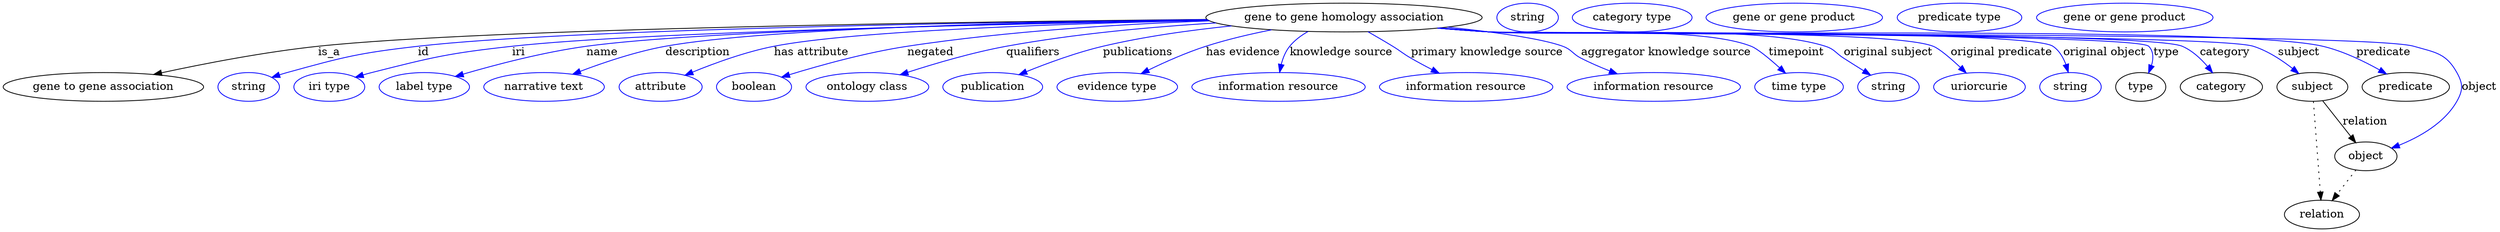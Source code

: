 digraph {
	graph [bb="0,0,3121.4,283"];
	node [label="\N"];
	"gene to gene homology association"	[height=0.5,
		label="gene to gene homology association",
		pos="1677.4,265",
		width=4.8024];
	"gene to gene association"	[height=0.5,
		pos="125.44,178",
		width=3.4844];
	"gene to gene homology association" -> "gene to gene association"	[label=is_a,
		lp="408.44,221.5",
		pos="e,188.35,193.58 1505.8,262.65 1207.3,259.74 604.53,251.25 394.44,229 327.4,221.9 252.02,207.31 198.15,195.71"];
	id	[color=blue,
		height=0.5,
		label=string,
		pos="307.44,178",
		width=1.0652];
	"gene to gene homology association" -> id	[color=blue,
		label=id,
		lp="526.44,221.5",
		pos="e,336.42,190.01 1506.2,262.36 1231.7,259.14 705.15,250.34 519.44,229 445.57,220.51 427.11,215.79 355.44,196 352.33,195.14 349.13,\
194.18 345.93,193.17",
		style=solid];
	iri	[color=blue,
		height=0.5,
		label="iri type",
		pos="408.44,178",
		width=1.2277];
	"gene to gene homology association" -> iri	[color=blue,
		label=iri,
		lp="645.44,221.5",
		pos="e,441.05,190.17 1507.9,261.42 1257.6,257.08 800.85,246.96 637.44,229 558.33,220.3 538.59,215.53 461.44,196 458.01,195.13 454.48,\
194.16 450.94,193.14",
		style=solid];
	name	[color=blue,
		height=0.5,
		label="label type",
		pos="527.44,178",
		width=1.5707];
	"gene to gene homology association" -> name	[color=blue,
		label=name,
		lp="749.44,221.5",
		pos="e,566.44,191.25 1507,261.82 1275.7,258.15 874.53,249.07 729.44,229 676.21,221.64 616.65,205.95 576.08,194.1",
		style=solid];
	description	[color=blue,
		height=0.5,
		label="narrative text",
		pos="677.44,178",
		width=2.0943];
	"gene to gene homology association" -> description	[color=blue,
		label=description,
		lp="867.94,221.5",
		pos="e,712.76,193.92 1506,262.61 1296.1,259.91 952.92,252.02 827.44,229 791.17,222.35 751.67,208.91 722.31,197.64",
		style=solid];
	"has attribute"	[color=blue,
		height=0.5,
		label=attribute,
		pos="822.44,178",
		width=1.4443];
	"gene to gene homology association" -> "has attribute"	[color=blue,
		label="has attribute",
		lp="1010.4,221.5",
		pos="e,852.79,192.68 1507.8,261.37 1330.2,257.6 1063.7,248.78 963.44,229 928.22,222.05 889.94,208.03 862.16,196.6",
		style=solid];
	negated	[color=blue,
		height=0.5,
		label=boolean,
		pos="939.44,178",
		width=1.2999];
	"gene to gene homology association" -> negated	[color=blue,
		label=negated,
		lp="1159.4,221.5",
		pos="e,973.83,190.35 1509,260.8 1400.5,256.87 1256.5,248.18 1130.4,229 1079.3,221.22 1022,205.22 983.65,193.4",
		style=solid];
	qualifiers	[color=blue,
		height=0.5,
		label="ontology class",
		pos="1080.4,178",
		width=2.1304];
	"gene to gene homology association" -> qualifiers	[color=blue,
		label=qualifiers,
		lp="1287.9,221.5",
		pos="e,1121.4,193.25 1517.3,258.2 1437.7,253.44 1340.5,244.77 1254.4,229 1212.2,221.27 1165.6,207.56 1131.2,196.45",
		style=solid];
	publications	[color=blue,
		height=0.5,
		label=publication,
		pos="1237.4,178",
		width=1.7332];
	"gene to gene homology association" -> publications	[color=blue,
		label=publications,
		lp="1419.4,221.5",
		pos="e,1270.2,193.34 1536.4,254.5 1485.3,249.26 1427.3,241.23 1375.4,229 1342.5,221.24 1306.7,208.09 1279.7,197.22",
		style=solid];
	"has evidence"	[color=blue,
		height=0.5,
		label="evidence type",
		pos="1393.4,178",
		width=2.0943];
	"gene to gene homology association" -> "has evidence"	[color=blue,
		label="has evidence",
		lp="1550.9,221.5",
		pos="e,1423.3,194.68 1586.7,249.6 1559.9,244.29 1530.7,237.45 1504.4,229 1479.8,221.08 1453.4,209.32 1432.5,199.19",
		style=solid];
	"knowledge source"	[color=blue,
		height=0.5,
		label="information resource",
		pos="1595.4,178",
		width=3.015];
	"gene to gene homology association" -> "knowledge source"	[color=blue,
		label="knowledge source",
		lp="1673.9,221.5",
		pos="e,1596.8,196.34 1632.3,247.43 1623.7,242.58 1615.6,236.51 1609.4,229 1604.2,222.52 1600.9,214.16 1598.8,206.15",
		style=solid];
	"primary knowledge source"	[color=blue,
		height=0.5,
		label="information resource",
		pos="1830.4,178",
		width=3.015];
	"gene to gene homology association" -> "primary knowledge source"	[color=blue,
		label="primary knowledge source",
		lp="1856.4,221.5",
		pos="e,1796.7,195.19 1707.4,247.25 1717.4,241.57 1728.4,235.12 1738.4,229 1748.8,222.63 1750.9,220.1 1761.4,214 1769.8,209.16 1778.9,\
204.28 1787.7,199.76",
		style=solid];
	"aggregator knowledge source"	[color=blue,
		height=0.5,
		label="information resource",
		pos="2065.4,178",
		width=3.015];
	"gene to gene homology association" -> "aggregator knowledge source"	[color=blue,
		label="aggregator knowledge source",
		lp="2080.9,221.5",
		pos="e,2019.7,194.43 1806.9,253.01 1864.3,247 1924.8,238.79 1951.4,229 1962.9,224.79 1963.6,219.55 1974.4,214 1985.7,208.22 1998.2,202.83 \
2010.2,198.09",
		style=solid];
	timepoint	[color=blue,
		height=0.5,
		label="time type",
		pos="2247.4,178",
		width=1.5346];
	"gene to gene homology association" -> timepoint	[color=blue,
		label=timepoint,
		lp="2244.4,221.5",
		pos="e,2230.5,195.18 1798.3,252.06 1818.7,250.23 1839.7,248.47 1859.4,247 1932.2,241.6 2119.5,255.72 2187.4,229 2195.4,225.88 2210,213.74 \
2222.8,202.2",
		style=solid];
	"original subject"	[color=blue,
		height=0.5,
		label=string,
		pos="2359.4,178",
		width=1.0652];
	"gene to gene homology association" -> "original subject"	[color=blue,
		label="original subject",
		lp="2359.4,221.5",
		pos="e,2337.3,192.7 1797.3,251.94 1818,250.1 1839.3,248.37 1859.4,247 1952.9,240.64 2191.3,257.59 2280.4,229 2292.1,225.27 2293.2,220.57 \
2303.4,214 2311.6,208.79 2320.5,203.21 2328.7,198.07",
		style=solid];
	"original predicate"	[color=blue,
		height=0.5,
		label=uriorcurie,
		pos="2473.4,178",
		width=1.5887];
	"gene to gene homology association" -> "original predicate"	[color=blue,
		label="original predicate",
		lp="2500.9,221.5",
		pos="e,2456.9,195.49 1796.3,251.85 1817.3,250 1839,248.28 1859.4,247 1921.1,243.12 2357.9,251.46 2415.4,229 2423.2,225.98 2437.2,213.98 \
2449.5,202.49",
		style=solid];
	"original object"	[color=blue,
		height=0.5,
		label=string,
		pos="2587.4,178",
		width=1.0652];
	"gene to gene homology association" -> "original object"	[color=blue,
		label="original object",
		lp="2629.9,221.5",
		pos="e,2584.7,196.43 1795.3,251.82 1816.6,249.95 1838.7,248.23 1859.4,247 1898.6,244.67 2532.9,250.86 2565.4,229 2573.3,223.7 2578.4,\
214.88 2581.7,206.12",
		style=solid];
	type	[height=0.5,
		pos="2675.4,178",
		width=0.86659];
	"gene to gene homology association" -> type	[color=blue,
		label=type,
		lp="2707.4,221.5",
		pos="e,2685.3,195.51 1795.3,251.75 1816.6,249.89 1838.7,248.19 1859.4,247 1882.4,245.68 2669.4,245.4 2685.4,229 2691.6,222.66 2691.5,\
213.61 2688.9,204.95",
		style=solid];
	category	[height=0.5,
		pos="2776.4,178",
		width=1.4263];
	"gene to gene homology association" -> category	[color=blue,
		label=category,
		lp="2780.9,221.5",
		pos="e,2765.4,195.84 1794.8,251.78 1816.3,249.9 1838.5,248.19 1859.4,247 1907.6,244.26 2683.2,248.14 2727.4,229 2739.8,223.65 2750.7,\
213.55 2759,203.81",
		style=solid];
	subject	[height=0.5,
		pos="2890.4,178",
		width=1.2277];
	"gene to gene homology association" -> subject	[color=blue,
		label=subject,
		lp="2873.4,221.5",
		pos="e,2873.4,194.73 1794.8,251.74 1816.3,249.87 1838.5,248.17 1859.4,247 1912.5,244.03 2765.7,245.04 2816.4,229 2834.4,223.3 2852,211.72 \
2865.6,201.13",
		style=solid];
	predicate	[height=0.5,
		pos="3007.4,178",
		width=1.5165];
	"gene to gene homology association" -> predicate	[color=blue,
		label=predicate,
		lp="2979.4,221.5",
		pos="e,2983.3,194.3 1794.8,251.72 1816.3,249.84 1838.5,248.16 1859.4,247 1975.3,240.6 2790.5,255.75 2903.4,229 2928.5,223.06 2954.6,210.46 \
2974.4,199.4",
		style=solid];
	object	[height=0.5,
		pos="2957.4,91",
		width=1.0832];
	"gene to gene homology association" -> object	[color=blue,
		label=object,
		lp="3099.4,178",
		pos="e,2989.5,101.28 1794.3,251.73 1816,249.84 1838.4,248.15 1859.4,247 1923.7,243.51 2955.6,246.91 3017.4,229 3044.5,221.17 3057.7,220.53 \
3071.4,196 3079.3,182.04 3079.3,173.91 3071.4,160 3056,132.81 3024.9,115.34 2999.1,104.93",
		style=solid];
	association_type	[color=blue,
		height=0.5,
		label=string,
		pos="1906.4,265",
		width=1.0652];
	association_category	[color=blue,
		height=0.5,
		label="category type",
		pos="2037.4,265",
		width=2.0762];
	subject -> object	[label=relation,
		lp="2956.4,134.5",
		pos="e,2944.8,108.05 2903.4,160.61 2913.3,147.95 2927.3,130.24 2938.5,115.98"];
	relation	[height=0.5,
		pos="2902.4,18",
		width=1.2999];
	subject -> relation	[pos="e,2901.1,36.188 2891.7,159.79 2893.8,132.48 2897.9,78.994 2900.4,46.38",
		style=dotted];
	"gene to gene homology association_subject"	[color=blue,
		height=0.5,
		label="gene or gene product",
		pos="2240.4,265",
		width=3.0692];
	"gene to gene homology association_predicate"	[color=blue,
		height=0.5,
		label="predicate type",
		pos="2446.4,265",
		width=2.1665];
	object -> relation	[pos="e,2915.3,35.54 2945,73.889 2938,64.939 2929.3,53.617 2921.5,43.584",
		style=dotted];
	"gene to gene homology association_object"	[color=blue,
		height=0.5,
		label="gene or gene product",
		pos="2652.4,265",
		width=3.0692];
}
